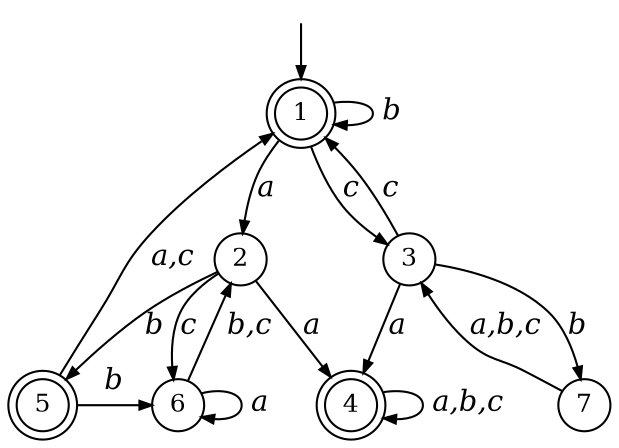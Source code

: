 digraph BFSexample {
    graph [dpi = "300", ranksep=0.35];
    node [shape = circle, fixedsize = true, width = "0.35", fontsize = 12];
    edge [arrowsize = "0.6"];

    {rank = 0; 1;}
    {rank = same; 2; 3;}
    {rank = same; 4; 5; 6; 7;}
    
    "" [shape = none, width = "0.1", height = "0.1"];
    1 [shape = doublecircle];
    4 [shape = doublecircle];
    5 [shape = doublecircle];


    "" -> 1;
    1 -> 2 [label = <<i>a</i>>];
    1 -> 1 [label = <<i> b</i>>];
    1 -> 3 [label = <<i>c</i>>];
    2 -> 4 [label = <<i>a</i>>];
    2 -> 5 [label = <<i>b</i>>];
    2 -> 6 [label = <<i>c</i>>];
    3 -> 7 [label = <<i>b</i>>];
    3 -> 4 [label = <<i>a</i>>];
    3 -> 1 [label = <<i>c</i>>];
    4 -> 4 [label = <<i> a,b,c</i>>];
    5 -> 1 [label = <<i>a,c</i>>];
    5 -> 6 [label = <<i>b</i>>];
    6 -> 6 [label = <<i> a</i>>];
    6 -> 2 [label = <<i> b,c</i>>];
    7 -> 3 [label = <<i>a,b,c</i>>];
}
